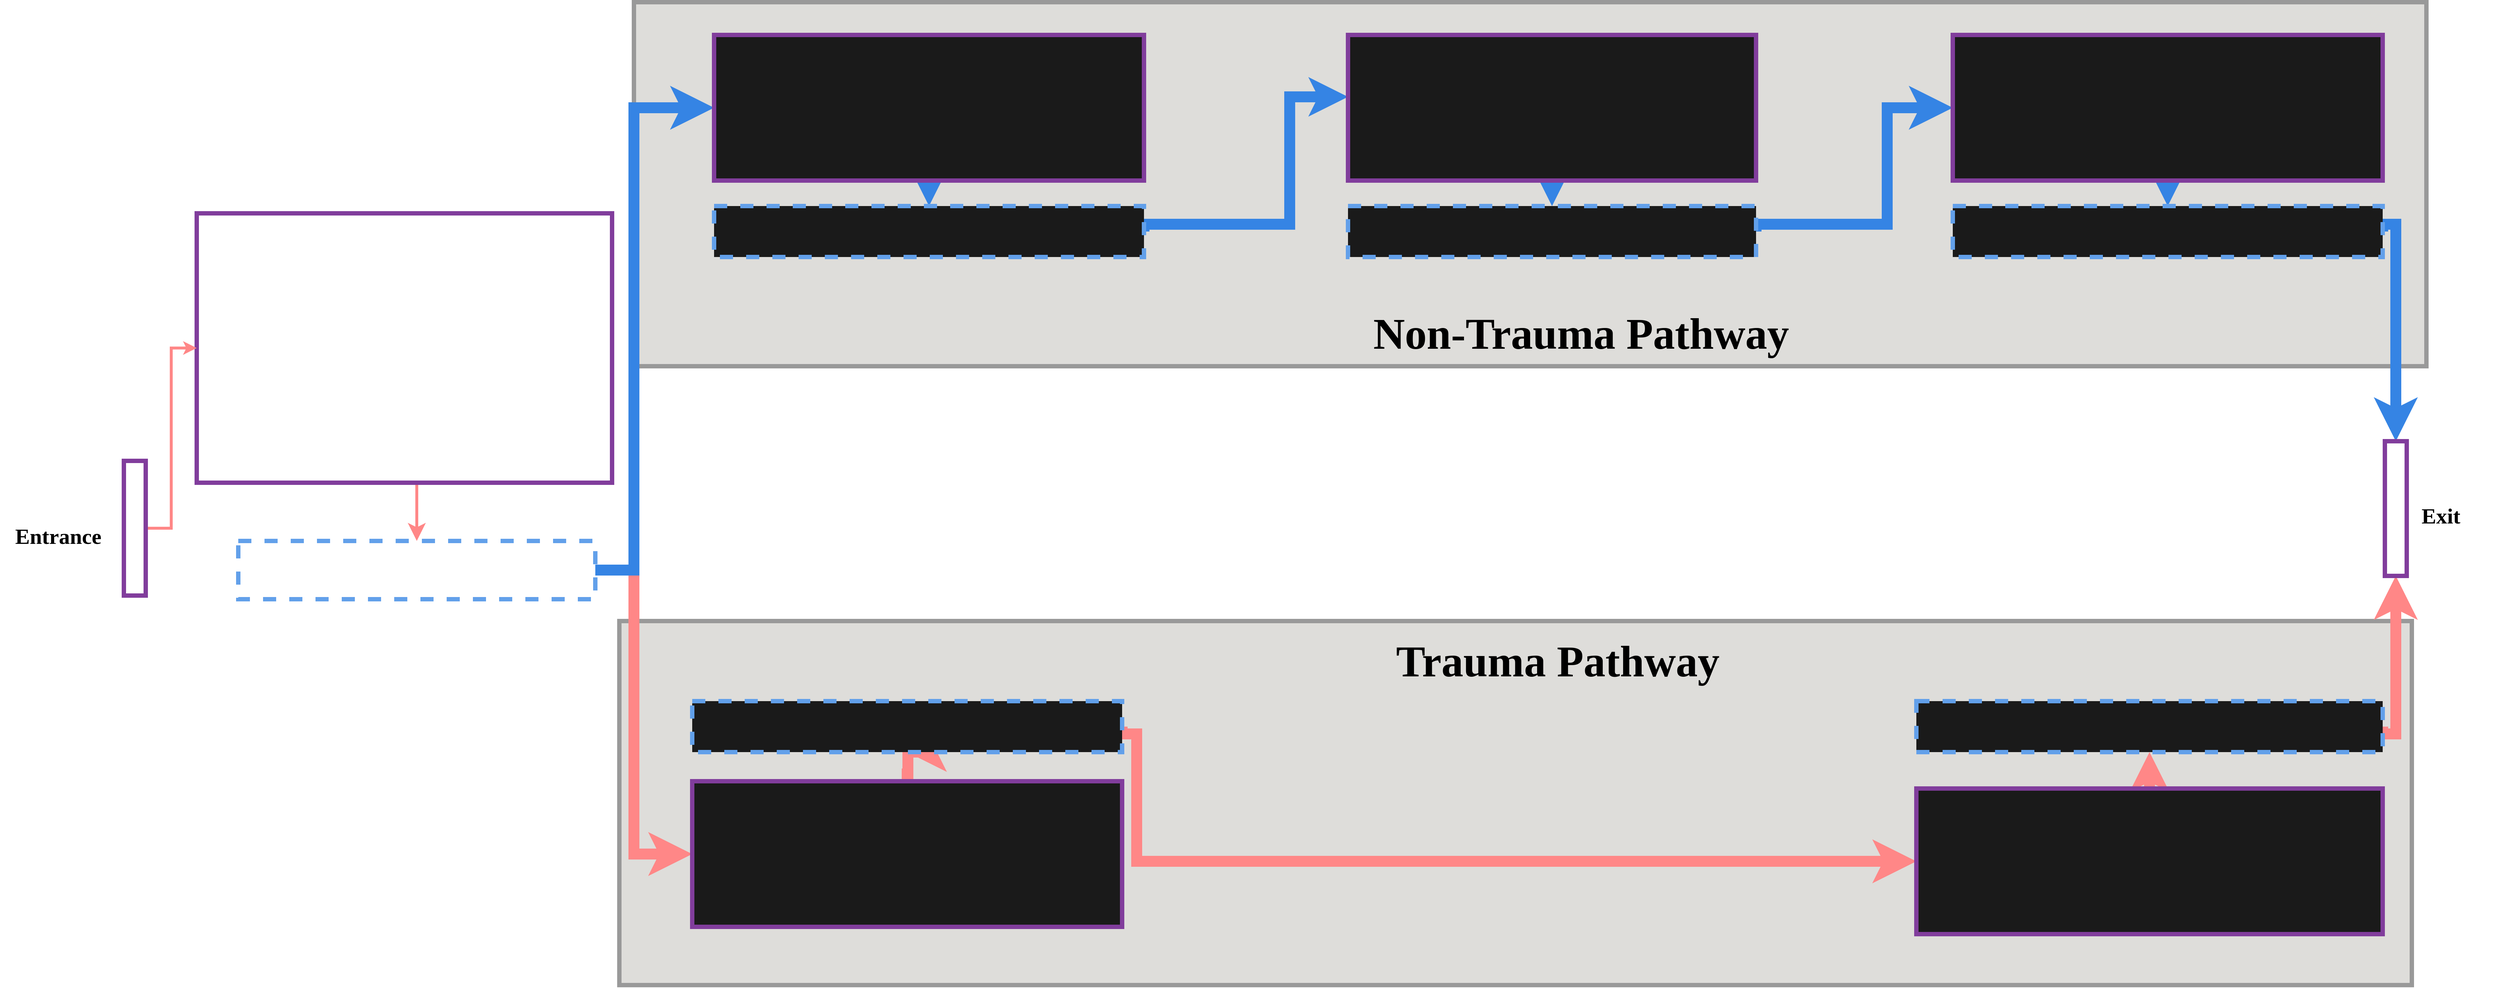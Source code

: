 <mxfile version="22.0.8" type="device">
  <diagram name="Page-1" id="naOOaUHlWIg6g84lMF8M">
    <mxGraphModel dx="4148" dy="2119" grid="1" gridSize="10" guides="1" tooltips="1" connect="1" arrows="1" fold="1" page="1" pageScale="1" pageWidth="600" pageHeight="475" math="0" shadow="0">
      <root>
        <mxCell id="0" />
        <mxCell id="1" parent="0" />
        <mxCell id="oj8sMwRd8QXnQj2qeah--3" value="" style="rounded=0;whiteSpace=wrap;html=1;fillColor=#DEDDDA;strokeColor=#999999;strokeWidth=6;" vertex="1" parent="1">
          <mxGeometry x="860" y="380" width="2460" height="500" as="geometry" />
        </mxCell>
        <mxCell id="oj8sMwRd8QXnQj2qeah--4" value="" style="rounded=0;whiteSpace=wrap;html=1;fillColor=#deddda;strokeColor=#999999;strokeWidth=6;labelBackgroundColor=#191919;" vertex="1" parent="1">
          <mxGeometry x="880" y="-470" width="2460" height="500" as="geometry" />
        </mxCell>
        <mxCell id="HKGf76yf_YqV7RcBEFJk-47" style="edgeStyle=orthogonalEdgeStyle;rounded=0;orthogonalLoop=1;jettySize=auto;html=1;exitX=0.5;exitY=1;exitDx=0;exitDy=0;strokeWidth=4;strokeColor=#FF8787;endSize=12;" parent="1" source="HKGf76yf_YqV7RcBEFJk-2" target="HKGf76yf_YqV7RcBEFJk-3" edge="1">
          <mxGeometry relative="1" as="geometry">
            <Array as="points">
              <mxPoint x="582" y="190" />
            </Array>
          </mxGeometry>
        </mxCell>
        <mxCell id="HKGf76yf_YqV7RcBEFJk-2" value="" style="rounded=0;whiteSpace=wrap;html=1;fillColor=none;strokeColor=#813d9c;strokeWidth=6;" parent="1" vertex="1">
          <mxGeometry x="280" y="-180" width="570" height="370" as="geometry" />
        </mxCell>
        <mxCell id="HKGf76yf_YqV7RcBEFJk-48" style="edgeStyle=orthogonalEdgeStyle;rounded=0;orthogonalLoop=1;jettySize=auto;html=1;exitX=1;exitY=0.5;exitDx=0;exitDy=0;entryX=0;entryY=0.5;entryDx=0;entryDy=0;strokeWidth=15;strokeColor=#FF8787;endSize=12;" parent="1" source="HKGf76yf_YqV7RcBEFJk-3" target="HKGf76yf_YqV7RcBEFJk-6" edge="1">
          <mxGeometry relative="1" as="geometry">
            <Array as="points">
              <mxPoint x="880" y="310" />
              <mxPoint x="880" y="700" />
            </Array>
          </mxGeometry>
        </mxCell>
        <mxCell id="HKGf76yf_YqV7RcBEFJk-49" style="edgeStyle=orthogonalEdgeStyle;rounded=0;orthogonalLoop=1;jettySize=auto;html=1;exitX=1;exitY=0.5;exitDx=0;exitDy=0;entryX=0;entryY=0.5;entryDx=0;entryDy=0;strokeWidth=15;strokeColor=#3584e4;endSize=12;" parent="1" source="HKGf76yf_YqV7RcBEFJk-3" target="HKGf76yf_YqV7RcBEFJk-20" edge="1">
          <mxGeometry relative="1" as="geometry">
            <Array as="points">
              <mxPoint x="880" y="310" />
              <mxPoint x="880" y="-325" />
            </Array>
          </mxGeometry>
        </mxCell>
        <mxCell id="HKGf76yf_YqV7RcBEFJk-3" value="" style="rounded=0;whiteSpace=wrap;html=1;fillColor=none;strokeColor=#62a0ea;strokeWidth=6;dashed=1;" parent="1" vertex="1">
          <mxGeometry x="337" y="270" width="490" height="80" as="geometry" />
        </mxCell>
        <mxCell id="HKGf76yf_YqV7RcBEFJk-36" style="edgeStyle=orthogonalEdgeStyle;rounded=0;orthogonalLoop=1;jettySize=auto;html=1;exitX=0.5;exitY=0;exitDx=0;exitDy=0;entryX=0.5;entryY=1;entryDx=0;entryDy=0;strokeWidth=15;strokeColor=#FF8787;" parent="1" source="HKGf76yf_YqV7RcBEFJk-6" target="HKGf76yf_YqV7RcBEFJk-7" edge="1">
          <mxGeometry relative="1" as="geometry">
            <Array as="points">
              <mxPoint x="1255" y="590" />
              <mxPoint x="1256" y="590" />
            </Array>
          </mxGeometry>
        </mxCell>
        <mxCell id="HKGf76yf_YqV7RcBEFJk-6" value="" style="rounded=0;whiteSpace=wrap;html=1;fillColor=#1A1A1A;strokeColor=#813d9c;strokeWidth=6;" parent="1" vertex="1">
          <mxGeometry x="960" y="600" width="590" height="200" as="geometry" />
        </mxCell>
        <mxCell id="HKGf76yf_YqV7RcBEFJk-37" style="edgeStyle=orthogonalEdgeStyle;rounded=0;orthogonalLoop=1;jettySize=auto;html=1;exitX=1;exitY=0.5;exitDx=0;exitDy=0;entryX=0;entryY=0.5;entryDx=0;entryDy=0;strokeWidth=15;strokeColor=#FF8787;endSize=12;" parent="1" source="HKGf76yf_YqV7RcBEFJk-7" target="HKGf76yf_YqV7RcBEFJk-12" edge="1">
          <mxGeometry relative="1" as="geometry">
            <Array as="points">
              <mxPoint x="1570" y="535" />
              <mxPoint x="1570" y="710" />
            </Array>
          </mxGeometry>
        </mxCell>
        <mxCell id="HKGf76yf_YqV7RcBEFJk-7" value="" style="rounded=0;whiteSpace=wrap;html=1;fillColor=#1A1A1A;strokeColor=#62a0ea;strokeWidth=6;dashed=1;" parent="1" vertex="1">
          <mxGeometry x="960" y="490" width="590" height="70" as="geometry" />
        </mxCell>
        <mxCell id="HKGf76yf_YqV7RcBEFJk-46" style="edgeStyle=orthogonalEdgeStyle;rounded=0;orthogonalLoop=1;jettySize=auto;html=1;exitX=1;exitY=0.5;exitDx=0;exitDy=0;entryX=0;entryY=0.5;entryDx=0;entryDy=0;strokeWidth=4;strokeColor=#FF8787;" parent="1" source="HKGf76yf_YqV7RcBEFJk-9" target="HKGf76yf_YqV7RcBEFJk-2" edge="1">
          <mxGeometry relative="1" as="geometry" />
        </mxCell>
        <mxCell id="HKGf76yf_YqV7RcBEFJk-9" value="" style="rounded=0;whiteSpace=wrap;html=1;fillColor=none;strokeColor=#813d9c;strokeWidth=6;" parent="1" vertex="1">
          <mxGeometry x="180" y="160" width="30" height="185" as="geometry" />
        </mxCell>
        <mxCell id="HKGf76yf_YqV7RcBEFJk-38" style="edgeStyle=orthogonalEdgeStyle;rounded=0;orthogonalLoop=1;jettySize=auto;html=1;exitX=0.5;exitY=0;exitDx=0;exitDy=0;entryX=0.5;entryY=1;entryDx=0;entryDy=0;strokeWidth=15;strokeColor=#FF8787;" parent="1" source="HKGf76yf_YqV7RcBEFJk-12" target="HKGf76yf_YqV7RcBEFJk-13" edge="1">
          <mxGeometry relative="1" as="geometry" />
        </mxCell>
        <mxCell id="HKGf76yf_YqV7RcBEFJk-12" value="" style="rounded=0;whiteSpace=wrap;html=1;fillColor=#1A1A1A;strokeColor=#813d9c;strokeWidth=6;" parent="1" vertex="1">
          <mxGeometry x="2640" y="610" width="640" height="200" as="geometry" />
        </mxCell>
        <mxCell id="HKGf76yf_YqV7RcBEFJk-39" style="edgeStyle=orthogonalEdgeStyle;rounded=0;orthogonalLoop=1;jettySize=auto;html=1;exitX=1;exitY=0.5;exitDx=0;exitDy=0;entryX=0.5;entryY=1;entryDx=0;entryDy=0;strokeWidth=15;strokeColor=#FF8787;endSize=12;" parent="1" source="HKGf76yf_YqV7RcBEFJk-13" target="HKGf76yf_YqV7RcBEFJk-30" edge="1">
          <mxGeometry relative="1" as="geometry">
            <Array as="points">
              <mxPoint x="3298" y="535" />
            </Array>
          </mxGeometry>
        </mxCell>
        <mxCell id="HKGf76yf_YqV7RcBEFJk-13" value="" style="rounded=0;whiteSpace=wrap;html=1;fillColor=#1A1A1A;strokeColor=#62a0ea;strokeWidth=6;dashed=1;" parent="1" vertex="1">
          <mxGeometry x="2640" y="490" width="640" height="70" as="geometry" />
        </mxCell>
        <mxCell id="HKGf76yf_YqV7RcBEFJk-17" value="&lt;font style=&quot;font-size: 60px;&quot; data-font-src=&quot;https://fonts.googleapis.com/css?family=Lexend&quot; face=&quot;Lexend&quot;&gt;&lt;b style=&quot;font-size: 60px;&quot;&gt;Non-Trauma Pathway&lt;/b&gt;&lt;br style=&quot;font-size: 60px;&quot;&gt;&lt;/font&gt;" style="text;html=1;strokeColor=none;fillColor=none;align=center;verticalAlign=middle;whiteSpace=wrap;rounded=0;fontSize=60;" parent="1" vertex="1">
          <mxGeometry x="1140" y="-30" width="2080" height="30" as="geometry" />
        </mxCell>
        <mxCell id="HKGf76yf_YqV7RcBEFJk-18" value="&lt;font style=&quot;font-size: 60px;&quot; data-font-src=&quot;https://fonts.googleapis.com/css?family=Lexend&quot;&gt;&lt;b style=&quot;font-size: 60px;&quot;&gt;Trauma Pathway&lt;/b&gt;&lt;br style=&quot;font-size: 60px;&quot;&gt;&lt;/font&gt;" style="text;html=1;strokeColor=none;fillColor=none;align=center;verticalAlign=middle;whiteSpace=wrap;rounded=0;fontSize=60;fontFamily=Lexend;fontSource=https%3A%2F%2Ffonts.googleapis.com%2Fcss%3Ffamily%3DLexend;" parent="1" vertex="1">
          <mxGeometry x="1070" y="420" width="2156" height="30" as="geometry" />
        </mxCell>
        <mxCell id="HKGf76yf_YqV7RcBEFJk-44" style="edgeStyle=orthogonalEdgeStyle;rounded=0;orthogonalLoop=1;jettySize=auto;html=1;exitX=1;exitY=0.5;exitDx=0;exitDy=0;entryX=0;entryY=0.425;entryDx=0;entryDy=0;strokeWidth=15;strokeColor=#3584e4;entryPerimeter=0;" parent="1" source="HKGf76yf_YqV7RcBEFJk-21" target="HKGf76yf_YqV7RcBEFJk-22" edge="1">
          <mxGeometry relative="1" as="geometry">
            <Array as="points">
              <mxPoint x="1780" y="-165" />
              <mxPoint x="1780" y="-340" />
            </Array>
          </mxGeometry>
        </mxCell>
        <mxCell id="HKGf76yf_YqV7RcBEFJk-45" style="edgeStyle=orthogonalEdgeStyle;rounded=0;orthogonalLoop=1;jettySize=auto;html=1;exitX=0.5;exitY=1;exitDx=0;exitDy=0;entryX=0.5;entryY=0;entryDx=0;entryDy=0;strokeWidth=15;strokeColor=#3584e4;" parent="1" source="HKGf76yf_YqV7RcBEFJk-20" target="HKGf76yf_YqV7RcBEFJk-21" edge="1">
          <mxGeometry relative="1" as="geometry" />
        </mxCell>
        <mxCell id="HKGf76yf_YqV7RcBEFJk-20" value="" style="rounded=0;whiteSpace=wrap;html=1;fillColor=#1A1A1A;strokeColor=#813d9c;strokeWidth=6;" parent="1" vertex="1">
          <mxGeometry x="990" y="-425" width="590" height="200" as="geometry" />
        </mxCell>
        <mxCell id="HKGf76yf_YqV7RcBEFJk-21" value="" style="rounded=0;whiteSpace=wrap;html=1;fillColor=#1A1A1A;strokeColor=#62a0ea;strokeWidth=6;dashed=1;" parent="1" vertex="1">
          <mxGeometry x="990" y="-190" width="590" height="70" as="geometry" />
        </mxCell>
        <mxCell id="HKGf76yf_YqV7RcBEFJk-43" style="edgeStyle=orthogonalEdgeStyle;rounded=0;orthogonalLoop=1;jettySize=auto;html=1;exitX=0.5;exitY=1;exitDx=0;exitDy=0;entryX=0.5;entryY=0;entryDx=0;entryDy=0;strokeWidth=15;strokeColor=#3584e4;" parent="1" source="HKGf76yf_YqV7RcBEFJk-22" target="HKGf76yf_YqV7RcBEFJk-23" edge="1">
          <mxGeometry relative="1" as="geometry" />
        </mxCell>
        <mxCell id="HKGf76yf_YqV7RcBEFJk-22" value="" style="rounded=0;whiteSpace=wrap;html=1;fillColor=#1A1A1A;strokeColor=#813d9c;strokeWidth=6;" parent="1" vertex="1">
          <mxGeometry x="1860" y="-425" width="560" height="200" as="geometry" />
        </mxCell>
        <mxCell id="HKGf76yf_YqV7RcBEFJk-42" style="edgeStyle=orthogonalEdgeStyle;rounded=0;orthogonalLoop=1;jettySize=auto;html=1;exitX=1;exitY=0.5;exitDx=0;exitDy=0;entryX=0;entryY=0.5;entryDx=0;entryDy=0;strokeWidth=15;strokeColor=#3584e4;endSize=12;" parent="1" source="HKGf76yf_YqV7RcBEFJk-23" target="HKGf76yf_YqV7RcBEFJk-26" edge="1">
          <mxGeometry relative="1" as="geometry">
            <Array as="points">
              <mxPoint x="2600" y="-165" />
              <mxPoint x="2600" y="-325" />
            </Array>
          </mxGeometry>
        </mxCell>
        <mxCell id="HKGf76yf_YqV7RcBEFJk-23" value="" style="rounded=0;whiteSpace=wrap;html=1;fillColor=#1A1A1A;strokeColor=#62a0ea;strokeWidth=6;dashed=1;" parent="1" vertex="1">
          <mxGeometry x="1860" y="-190" width="560" height="70" as="geometry" />
        </mxCell>
        <mxCell id="HKGf76yf_YqV7RcBEFJk-41" style="edgeStyle=orthogonalEdgeStyle;rounded=0;orthogonalLoop=1;jettySize=auto;html=1;exitX=0.5;exitY=1;exitDx=0;exitDy=0;entryX=0.5;entryY=0;entryDx=0;entryDy=0;strokeWidth=15;strokeColor=#3584e4;" parent="1" source="HKGf76yf_YqV7RcBEFJk-26" target="HKGf76yf_YqV7RcBEFJk-27" edge="1">
          <mxGeometry relative="1" as="geometry" />
        </mxCell>
        <mxCell id="HKGf76yf_YqV7RcBEFJk-26" value="" style="rounded=0;whiteSpace=wrap;html=1;fillColor=#1A1A1A;strokeColor=#813d9c;strokeWidth=6;" parent="1" vertex="1">
          <mxGeometry x="2690" y="-425" width="590" height="200" as="geometry" />
        </mxCell>
        <mxCell id="HKGf76yf_YqV7RcBEFJk-40" style="edgeStyle=orthogonalEdgeStyle;rounded=0;orthogonalLoop=1;jettySize=auto;html=1;exitX=1;exitY=0.5;exitDx=0;exitDy=0;entryX=0.5;entryY=0;entryDx=0;entryDy=0;strokeWidth=15;strokeColor=#3584e4;endSize=12;" parent="1" source="HKGf76yf_YqV7RcBEFJk-27" target="HKGf76yf_YqV7RcBEFJk-30" edge="1">
          <mxGeometry relative="1" as="geometry">
            <Array as="points">
              <mxPoint x="3298" y="-165" />
            </Array>
          </mxGeometry>
        </mxCell>
        <mxCell id="HKGf76yf_YqV7RcBEFJk-27" value="" style="rounded=0;whiteSpace=wrap;html=1;fillColor=#1A1A1A;strokeColor=#62a0ea;strokeWidth=6;dashed=1;" parent="1" vertex="1">
          <mxGeometry x="2690" y="-190" width="590" height="70" as="geometry" />
        </mxCell>
        <mxCell id="HKGf76yf_YqV7RcBEFJk-30" value="" style="rounded=0;whiteSpace=wrap;html=1;fillColor=none;strokeColor=#813d9c;strokeWidth=6;" parent="1" vertex="1">
          <mxGeometry x="3283" y="133" width="30" height="185" as="geometry" />
        </mxCell>
        <mxCell id="oj8sMwRd8QXnQj2qeah--5" value="&lt;font style=&quot;font-size: 30px;&quot; face=&quot;Lexend&quot; data-font-src=&quot;https://fonts.googleapis.com/css?family=Lexend&quot;&gt;&lt;b&gt;Exit&lt;/b&gt;&lt;/font&gt;" style="text;html=1;strokeColor=none;fillColor=none;align=center;verticalAlign=middle;whiteSpace=wrap;rounded=0;fontSize=60;" vertex="1" parent="1">
          <mxGeometry x="3280" y="190" width="160" height="70" as="geometry" />
        </mxCell>
        <mxCell id="oj8sMwRd8QXnQj2qeah--6" value="&lt;font size=&quot;1&quot; face=&quot;Lexend&quot;&gt;&lt;b style=&quot;font-size: 30px;&quot;&gt;Entrance&lt;/b&gt;&lt;/font&gt;" style="text;html=1;strokeColor=none;fillColor=none;align=center;verticalAlign=middle;whiteSpace=wrap;rounded=0;fontSize=60;strokeWidth=30;" vertex="1" parent="1">
          <mxGeometry x="10" y="217.5" width="160" height="70" as="geometry" />
        </mxCell>
      </root>
    </mxGraphModel>
  </diagram>
</mxfile>
